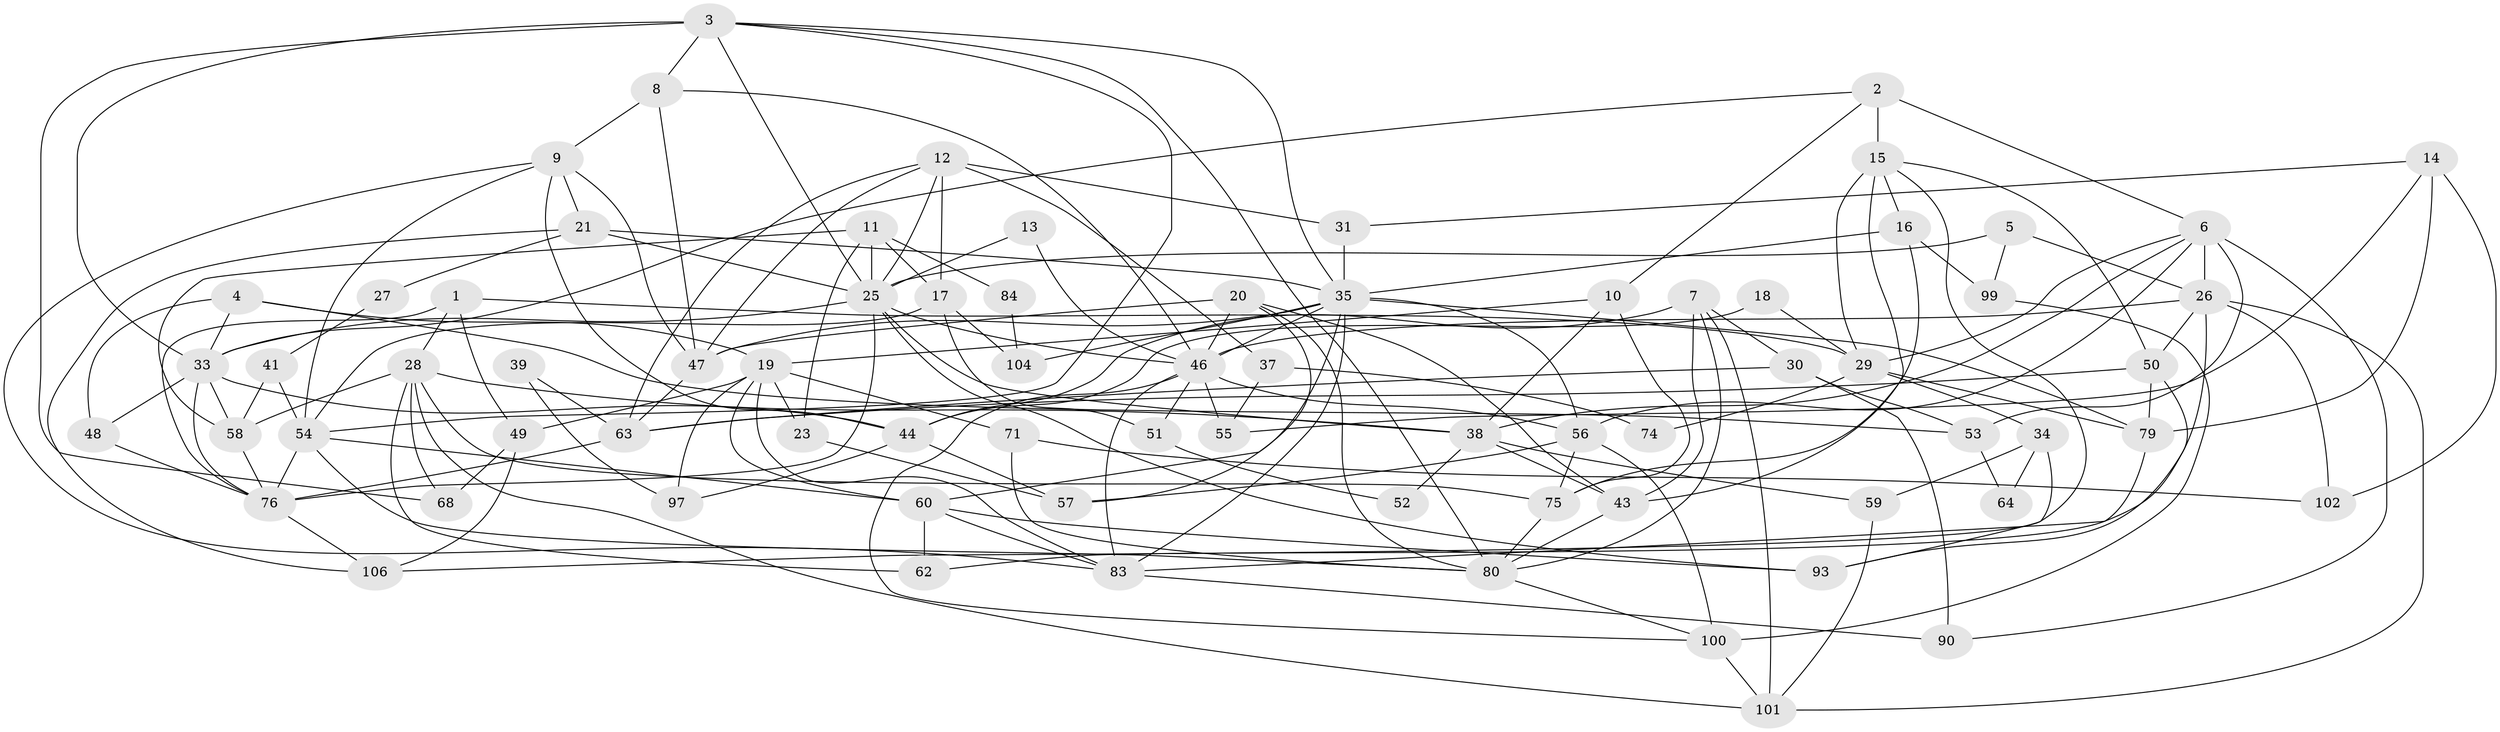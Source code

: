 // Generated by graph-tools (version 1.1) at 2025/52/02/27/25 19:52:08]
// undirected, 74 vertices, 176 edges
graph export_dot {
graph [start="1"]
  node [color=gray90,style=filled];
  1 [super="+32"];
  2 [super="+86"];
  3 [super="+70"];
  4;
  5 [super="+82"];
  6 [super="+40"];
  7;
  8;
  9 [super="+94"];
  10;
  11;
  12 [super="+66"];
  13;
  14;
  15 [super="+89"];
  16 [super="+61"];
  17 [super="+65"];
  18;
  19 [super="+22"];
  20 [super="+24"];
  21;
  23;
  25 [super="+45"];
  26 [super="+96"];
  27;
  28 [super="+67"];
  29 [super="+36"];
  30 [super="+72"];
  31;
  33 [super="+77"];
  34;
  35 [super="+81"];
  37;
  38 [super="+42"];
  39;
  41;
  43 [super="+98"];
  44;
  46 [super="+91"];
  47 [super="+69"];
  48;
  49;
  50 [super="+103"];
  51;
  52;
  53;
  54 [super="+78"];
  55;
  56;
  57 [super="+95"];
  58;
  59;
  60 [super="+73"];
  62;
  63 [super="+92"];
  64;
  68;
  71;
  74;
  75;
  76 [super="+105"];
  79 [super="+88"];
  80 [super="+85"];
  83 [super="+87"];
  84;
  90;
  93;
  97;
  99;
  100;
  101 [super="+107"];
  102;
  104;
  106;
  1 -- 28;
  1 -- 29;
  1 -- 49;
  1 -- 76;
  2 -- 15 [weight=2];
  2 -- 33;
  2 -- 10;
  2 -- 6;
  3 -- 35;
  3 -- 8;
  3 -- 68;
  3 -- 80;
  3 -- 33;
  3 -- 54;
  3 -- 25;
  4 -- 53;
  4 -- 48;
  4 -- 19;
  4 -- 33;
  5 -- 99;
  5 -- 26;
  5 -- 25;
  6 -- 56;
  6 -- 38;
  6 -- 90;
  6 -- 53;
  6 -- 26;
  6 -- 29;
  7 -- 80;
  7 -- 44;
  7 -- 30;
  7 -- 43;
  7 -- 101;
  8 -- 47;
  8 -- 46;
  8 -- 9;
  9 -- 44;
  9 -- 47;
  9 -- 83;
  9 -- 54;
  9 -- 21;
  10 -- 75;
  10 -- 19;
  10 -- 38;
  11 -- 58;
  11 -- 23;
  11 -- 84;
  11 -- 17;
  11 -- 25;
  12 -- 37;
  12 -- 31;
  12 -- 47;
  12 -- 17;
  12 -- 63;
  12 -- 25;
  13 -- 25;
  13 -- 46;
  14 -- 102;
  14 -- 31;
  14 -- 55;
  14 -- 79;
  15 -- 106;
  15 -- 16;
  15 -- 50;
  15 -- 43;
  15 -- 29;
  16 -- 75;
  16 -- 99;
  16 -- 35;
  17 -- 54;
  17 -- 51;
  17 -- 104;
  18 -- 44;
  18 -- 29;
  19 -- 49;
  19 -- 60;
  19 -- 71;
  19 -- 97;
  19 -- 83;
  19 -- 23;
  20 -- 43;
  20 -- 80;
  20 -- 46;
  20 -- 57;
  20 -- 47;
  21 -- 27;
  21 -- 106;
  21 -- 35;
  21 -- 25;
  23 -- 57;
  25 -- 38;
  25 -- 76;
  25 -- 93;
  25 -- 33;
  25 -- 46;
  26 -- 62;
  26 -- 102;
  26 -- 50;
  26 -- 46;
  26 -- 101;
  27 -- 41;
  28 -- 68;
  28 -- 75;
  28 -- 58;
  28 -- 101;
  28 -- 62;
  28 -- 38;
  29 -- 79;
  29 -- 34;
  29 -- 74;
  30 -- 90 [weight=2];
  30 -- 53;
  30 -- 63;
  31 -- 35;
  33 -- 48 [weight=2];
  33 -- 58;
  33 -- 44;
  33 -- 76;
  34 -- 93;
  34 -- 59;
  34 -- 64;
  35 -- 56;
  35 -- 79;
  35 -- 104;
  35 -- 47 [weight=2];
  35 -- 46;
  35 -- 83;
  35 -- 60;
  37 -- 55;
  37 -- 74;
  38 -- 59;
  38 -- 52;
  38 -- 43;
  39 -- 97;
  39 -- 63;
  41 -- 58;
  41 -- 54;
  43 -- 80;
  44 -- 97;
  44 -- 57;
  46 -- 83;
  46 -- 51;
  46 -- 100;
  46 -- 55;
  46 -- 56;
  47 -- 63;
  48 -- 76;
  49 -- 106;
  49 -- 68;
  50 -- 79;
  50 -- 93;
  50 -- 63;
  51 -- 52;
  53 -- 64;
  54 -- 76;
  54 -- 80;
  54 -- 60;
  56 -- 57;
  56 -- 75;
  56 -- 100;
  58 -- 76;
  59 -- 101;
  60 -- 93;
  60 -- 62;
  60 -- 83;
  63 -- 76;
  71 -- 80;
  71 -- 102;
  75 -- 80;
  76 -- 106;
  79 -- 83;
  80 -- 100;
  83 -- 90;
  84 -- 104;
  99 -- 100;
  100 -- 101;
}
